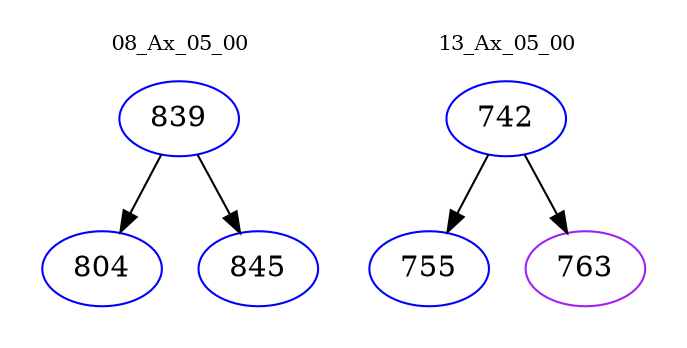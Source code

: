 digraph{
subgraph cluster_0 {
color = white
label = "08_Ax_05_00";
fontsize=10;
T0_839 [label="839", color="blue"]
T0_839 -> T0_804 [color="black"]
T0_804 [label="804", color="blue"]
T0_839 -> T0_845 [color="black"]
T0_845 [label="845", color="blue"]
}
subgraph cluster_1 {
color = white
label = "13_Ax_05_00";
fontsize=10;
T1_742 [label="742", color="blue"]
T1_742 -> T1_755 [color="black"]
T1_755 [label="755", color="blue"]
T1_742 -> T1_763 [color="black"]
T1_763 [label="763", color="purple"]
}
}
